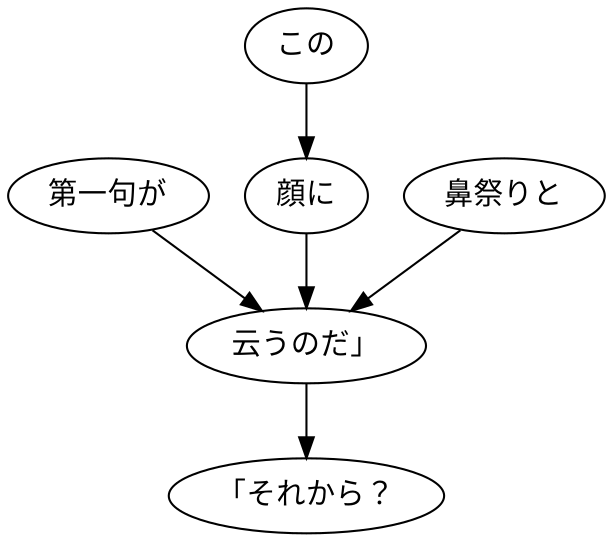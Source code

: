 digraph graph1954 {
	node0 [label="第一句が"];
	node1 [label="この"];
	node2 [label="顔に"];
	node3 [label="鼻祭りと"];
	node4 [label="云うのだ」"];
	node5 [label="「それから？"];
	node0 -> node4;
	node1 -> node2;
	node2 -> node4;
	node3 -> node4;
	node4 -> node5;
}
